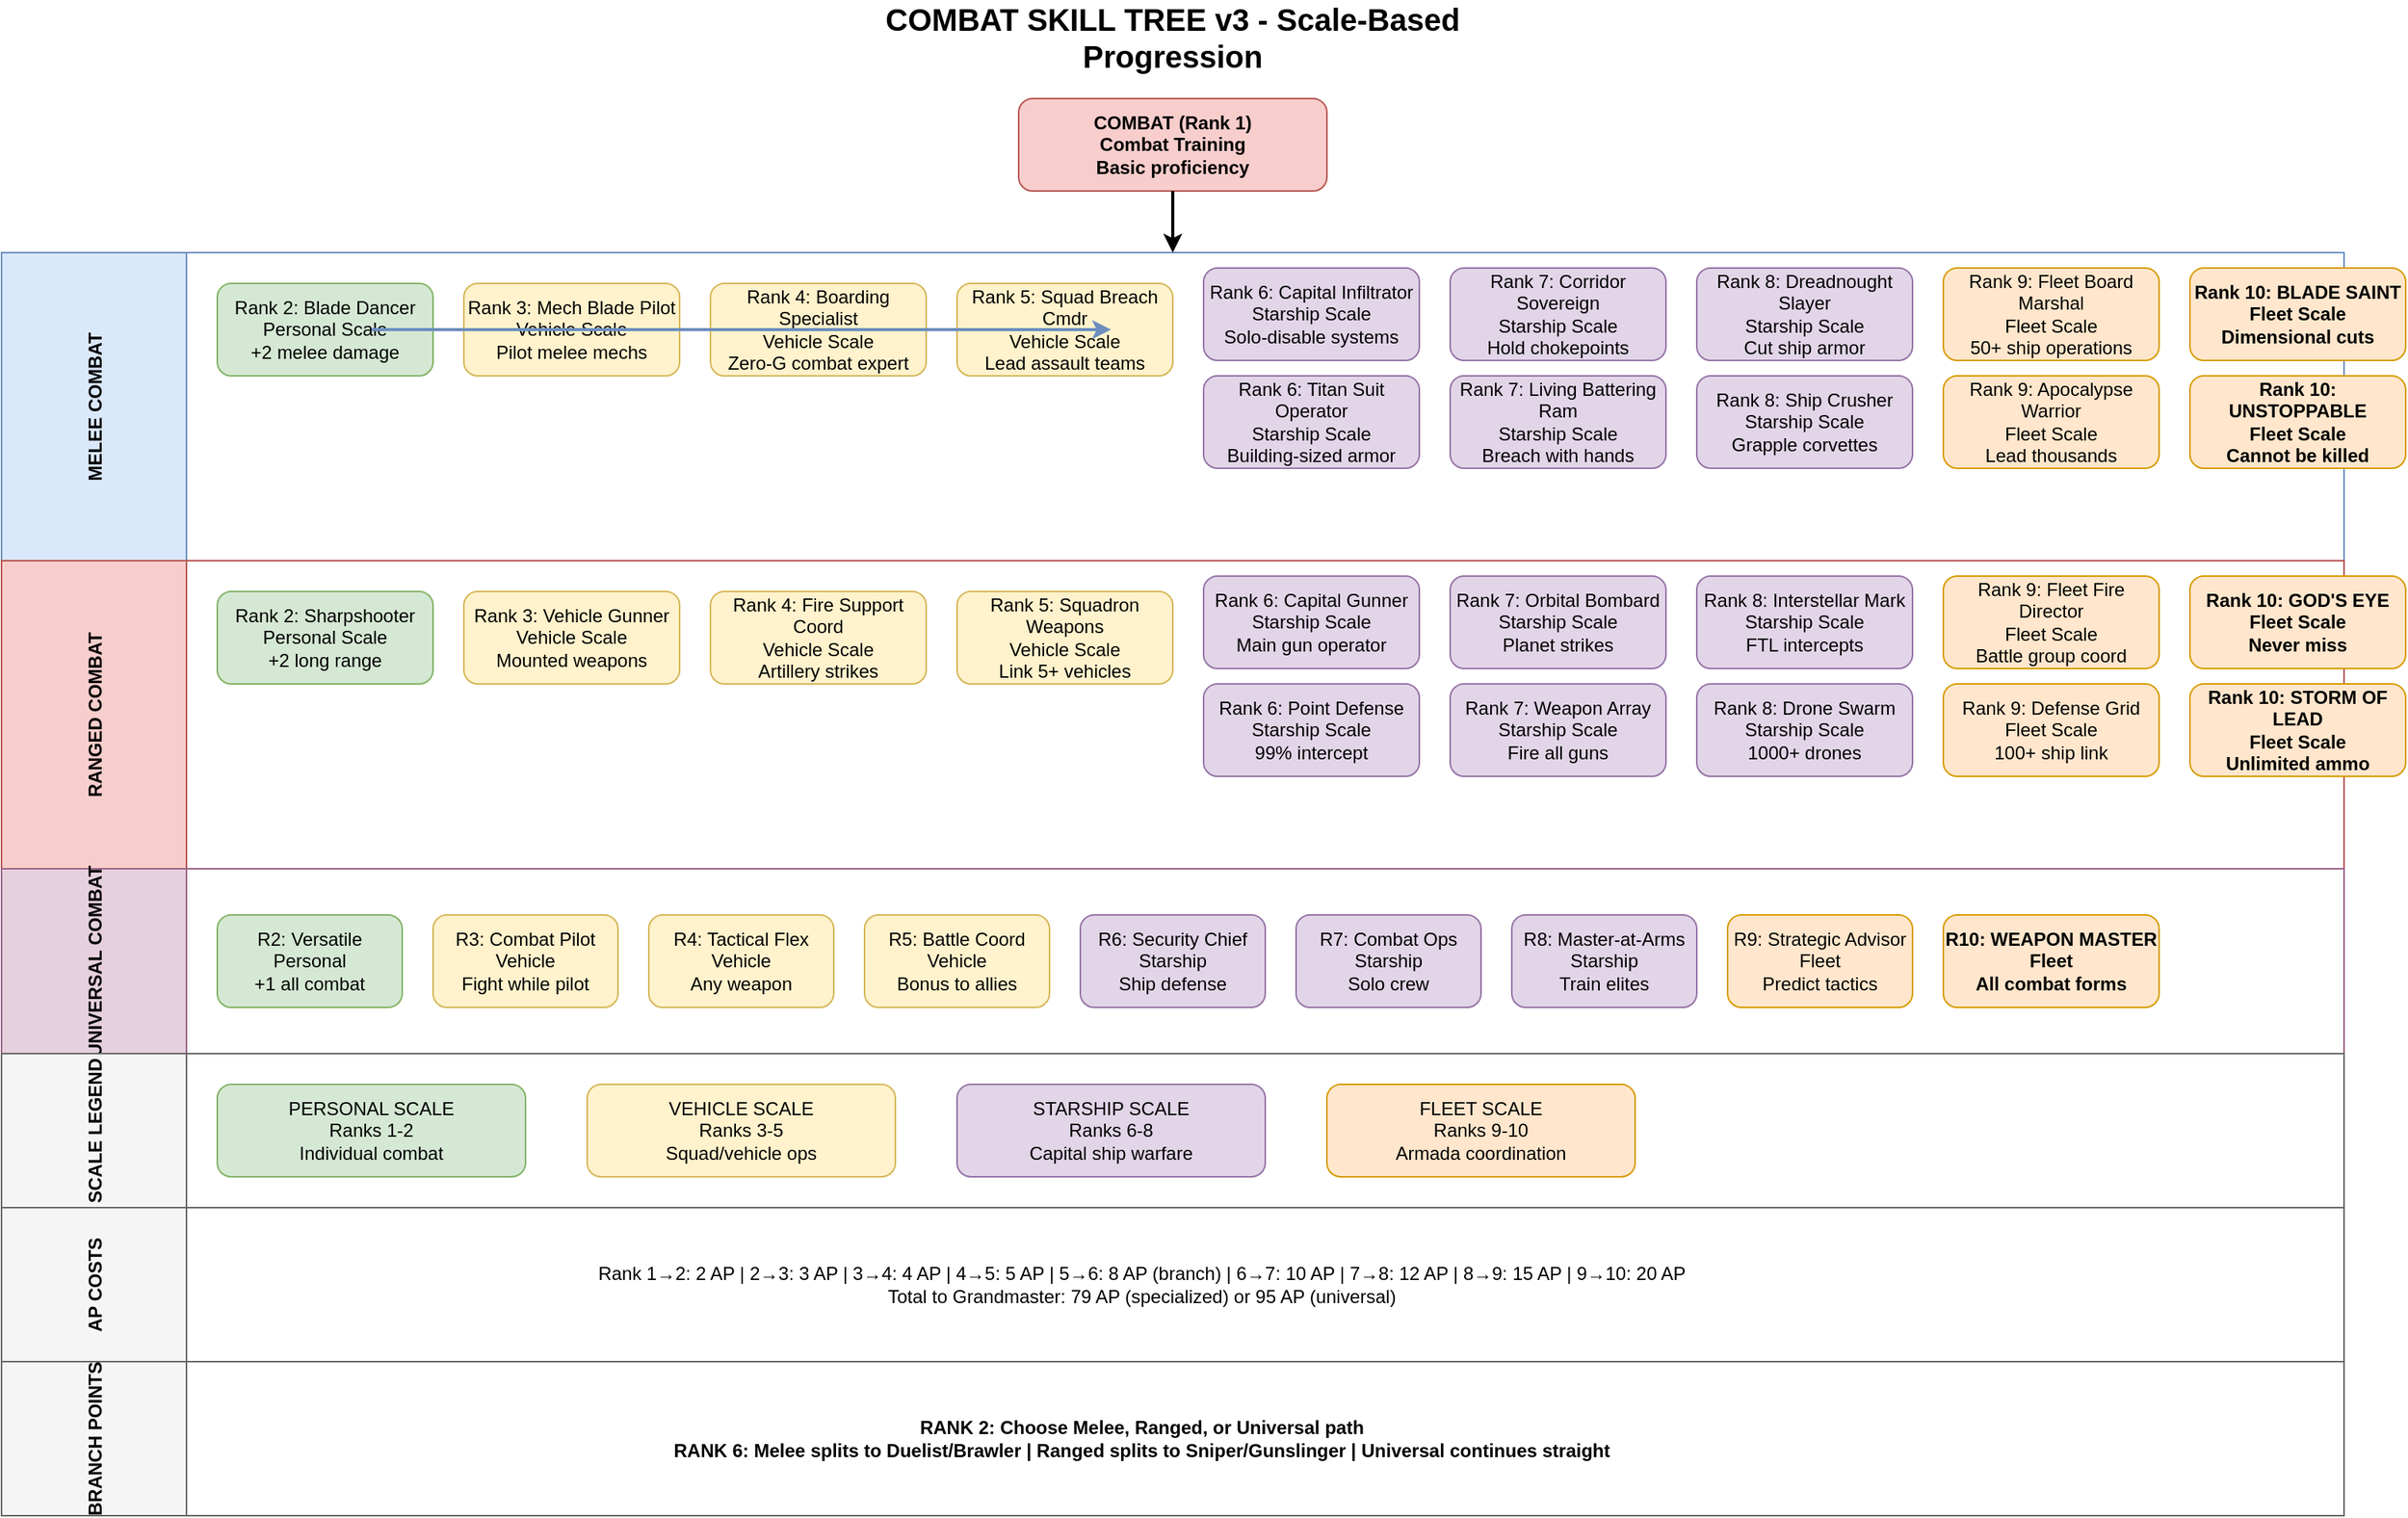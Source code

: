 <?xml version="1.0" encoding="UTF-8"?>
<mxfile version="21.0.0" type="device">
  <diagram name="Combat Skill Tree v3" id="combat-skill-tree-v3">
    <mxGraphModel dx="2000" dy="1100" grid="1" gridSize="10" guides="1" tooltips="1" connect="1" arrows="1" fold="1" page="1" pageScale="1" pageWidth="1600" pageHeight="1100" math="0" shadow="0">
      <root>
        <mxCell id="0" />
        <mxCell id="1" parent="0" />
        
        <!-- Title -->
        <mxCell id="title" value="COMBAT SKILL TREE v3 - Scale-Based Progression" style="text;html=1;strokeColor=none;fillColor=none;align=center;verticalAlign=middle;whiteSpace=wrap;rounded=0;fontSize=20;fontStyle=1" parent="1" vertex="1">
          <mxGeometry x="600" y="20" width="400" height="40" as="geometry" />
        </mxCell>
        
        <!-- Base Skill -->
        <mxCell id="base-skill" value="COMBAT (Rank 1)&#xa;Combat Training&#xa;Basic proficiency" style="rounded=1;whiteSpace=wrap;html=1;fillColor=#f8cecc;strokeColor=#b85450;fontSize=12;fontStyle=1" parent="1" vertex="1">
          <mxGeometry x="700" y="80" width="200" height="60" as="geometry" />
        </mxCell>
        
        <!-- Swimlane Container -->
        <mxCell id="swimlane-container" value="" style="swimlane;childLayout=stackLayout;resizeParent=1;resizeParentMax=0;horizontal=0;startSize=0;horizontalStack=0;" parent="1" vertex="1">
          <mxGeometry x="40" y="180" width="1520" height="820" as="geometry" />
        </mxCell>
        
        <!-- Melee Path Swimlane -->
        <mxCell id="melee-path" value="MELEE COMBAT" style="swimlane;startSize=120;horizontal=0;fillColor=#dae8fc;strokeColor=#6c8ebf;" parent="swimlane-container" vertex="1">
          <mxGeometry x="0" y="0" width="1520" height="200" as="geometry" />
        </mxCell>
        
        <!-- Melee Ranks 2-5 -->
        <mxCell id="melee-r2" value="Rank 2: Blade Dancer&#xa;Personal Scale&#xa;+2 melee damage" style="rounded=1;whiteSpace=wrap;html=1;fillColor=#d5e8d4;strokeColor=#82b366;" parent="melee-path" vertex="1">
          <mxGeometry x="140" y="20" width="140" height="60" as="geometry" />
        </mxCell>
        
        <mxCell id="melee-r3" value="Rank 3: Mech Blade Pilot&#xa;Vehicle Scale&#xa;Pilot melee mechs" style="rounded=1;whiteSpace=wrap;html=1;fillColor=#fff2cc;strokeColor=#d6b656;" parent="melee-path" vertex="1">
          <mxGeometry x="300" y="20" width="140" height="60" as="geometry" />
        </mxCell>
        
        <mxCell id="melee-r4" value="Rank 4: Boarding Specialist&#xa;Vehicle Scale&#xa;Zero-G combat expert" style="rounded=1;whiteSpace=wrap;html=1;fillColor=#fff2cc;strokeColor=#d6b656;" parent="melee-path" vertex="1">
          <mxGeometry x="460" y="20" width="140" height="60" as="geometry" />
        </mxCell>
        
        <mxCell id="melee-r5" value="Rank 5: Squad Breach Cmdr&#xa;Vehicle Scale&#xa;Lead assault teams" style="rounded=1;whiteSpace=wrap;html=1;fillColor=#fff2cc;strokeColor=#d6b656;" parent="melee-path" vertex="1">
          <mxGeometry x="620" y="20" width="140" height="60" as="geometry" />
        </mxCell>
        
        <!-- Duelist Sub-path -->
        <mxCell id="duelist-r6" value="Rank 6: Capital Infiltrator&#xa;Starship Scale&#xa;Solo-disable systems" style="rounded=1;whiteSpace=wrap;html=1;fillColor=#e1d5e7;strokeColor=#9673a6;" parent="melee-path" vertex="1">
          <mxGeometry x="780" y="10" width="140" height="60" as="geometry" />
        </mxCell>
        
        <mxCell id="duelist-r7" value="Rank 7: Corridor Sovereign&#xa;Starship Scale&#xa;Hold chokepoints" style="rounded=1;whiteSpace=wrap;html=1;fillColor=#e1d5e7;strokeColor=#9673a6;" parent="melee-path" vertex="1">
          <mxGeometry x="940" y="10" width="140" height="60" as="geometry" />
        </mxCell>
        
        <mxCell id="duelist-r8" value="Rank 8: Dreadnought Slayer&#xa;Starship Scale&#xa;Cut ship armor" style="rounded=1;whiteSpace=wrap;html=1;fillColor=#e1d5e7;strokeColor=#9673a6;" parent="melee-path" vertex="1">
          <mxGeometry x="1100" y="10" width="140" height="60" as="geometry" />
        </mxCell>
        
        <mxCell id="duelist-r9" value="Rank 9: Fleet Board Marshal&#xa;Fleet Scale&#xa;50+ ship operations" style="rounded=1;whiteSpace=wrap;html=1;fillColor=#ffe6cc;strokeColor=#d79b00;" parent="melee-path" vertex="1">
          <mxGeometry x="1260" y="10" width="140" height="60" as="geometry" />
        </mxCell>
        
        <mxCell id="duelist-r10" value="Rank 10: BLADE SAINT&#xa;Fleet Scale&#xa;Dimensional cuts" style="rounded=1;whiteSpace=wrap;html=1;fillColor=#ffe6cc;strokeColor=#d79b00;fontStyle=1" parent="melee-path" vertex="1">
          <mxGeometry x="1420" y="10" width="140" height="60" as="geometry" />
        </mxCell>
        
        <!-- Brawler Sub-path -->
        <mxCell id="brawler-r6" value="Rank 6: Titan Suit Operator&#xa;Starship Scale&#xa;Building-sized armor" style="rounded=1;whiteSpace=wrap;html=1;fillColor=#e1d5e7;strokeColor=#9673a6;" parent="melee-path" vertex="1">
          <mxGeometry x="780" y="80" width="140" height="60" as="geometry" />
        </mxCell>
        
        <mxCell id="brawler-r7" value="Rank 7: Living Battering Ram&#xa;Starship Scale&#xa;Breach with hands" style="rounded=1;whiteSpace=wrap;html=1;fillColor=#e1d5e7;strokeColor=#9673a6;" parent="melee-path" vertex="1">
          <mxGeometry x="940" y="80" width="140" height="60" as="geometry" />
        </mxCell>
        
        <mxCell id="brawler-r8" value="Rank 8: Ship Crusher&#xa;Starship Scale&#xa;Grapple corvettes" style="rounded=1;whiteSpace=wrap;html=1;fillColor=#e1d5e7;strokeColor=#9673a6;" parent="melee-path" vertex="1">
          <mxGeometry x="1100" y="80" width="140" height="60" as="geometry" />
        </mxCell>
        
        <mxCell id="brawler-r9" value="Rank 9: Apocalypse Warrior&#xa;Fleet Scale&#xa;Lead thousands" style="rounded=1;whiteSpace=wrap;html=1;fillColor=#ffe6cc;strokeColor=#d79b00;" parent="melee-path" vertex="1">
          <mxGeometry x="1260" y="80" width="140" height="60" as="geometry" />
        </mxCell>
        
        <mxCell id="brawler-r10" value="Rank 10: UNSTOPPABLE&#xa;Fleet Scale&#xa;Cannot be killed" style="rounded=1;whiteSpace=wrap;html=1;fillColor=#ffe6cc;strokeColor=#d79b00;fontStyle=1" parent="melee-path" vertex="1">
          <mxGeometry x="1420" y="80" width="140" height="60" as="geometry" />
        </mxCell>
        
        <!-- Ranged Path Swimlane -->
        <mxCell id="ranged-path" value="RANGED COMBAT" style="swimlane;startSize=120;horizontal=0;fillColor=#f8cecc;strokeColor=#b85450;" parent="swimlane-container" vertex="1">
          <mxGeometry x="0" y="200" width="1520" height="200" as="geometry" />
        </mxCell>
        
        <!-- Ranged Ranks 2-5 -->
        <mxCell id="ranged-r2" value="Rank 2: Sharpshooter&#xa;Personal Scale&#xa;+2 long range" style="rounded=1;whiteSpace=wrap;html=1;fillColor=#d5e8d4;strokeColor=#82b366;" parent="ranged-path" vertex="1">
          <mxGeometry x="140" y="20" width="140" height="60" as="geometry" />
        </mxCell>
        
        <mxCell id="ranged-r3" value="Rank 3: Vehicle Gunner&#xa;Vehicle Scale&#xa;Mounted weapons" style="rounded=1;whiteSpace=wrap;html=1;fillColor=#fff2cc;strokeColor=#d6b656;" parent="ranged-path" vertex="1">
          <mxGeometry x="300" y="20" width="140" height="60" as="geometry" />
        </mxCell>
        
        <mxCell id="ranged-r4" value="Rank 4: Fire Support Coord&#xa;Vehicle Scale&#xa;Artillery strikes" style="rounded=1;whiteSpace=wrap;html=1;fillColor=#fff2cc;strokeColor=#d6b656;" parent="ranged-path" vertex="1">
          <mxGeometry x="460" y="20" width="140" height="60" as="geometry" />
        </mxCell>
        
        <mxCell id="ranged-r5" value="Rank 5: Squadron Weapons&#xa;Vehicle Scale&#xa;Link 5+ vehicles" style="rounded=1;whiteSpace=wrap;html=1;fillColor=#fff2cc;strokeColor=#d6b656;" parent="ranged-path" vertex="1">
          <mxGeometry x="620" y="20" width="140" height="60" as="geometry" />
        </mxCell>
        
        <!-- Sniper Sub-path -->
        <mxCell id="sniper-r6" value="Rank 6: Capital Gunner&#xa;Starship Scale&#xa;Main gun operator" style="rounded=1;whiteSpace=wrap;html=1;fillColor=#e1d5e7;strokeColor=#9673a6;" parent="ranged-path" vertex="1">
          <mxGeometry x="780" y="10" width="140" height="60" as="geometry" />
        </mxCell>
        
        <mxCell id="sniper-r7" value="Rank 7: Orbital Bombard&#xa;Starship Scale&#xa;Planet strikes" style="rounded=1;whiteSpace=wrap;html=1;fillColor=#e1d5e7;strokeColor=#9673a6;" parent="ranged-path" vertex="1">
          <mxGeometry x="940" y="10" width="140" height="60" as="geometry" />
        </mxCell>
        
        <mxCell id="sniper-r8" value="Rank 8: Interstellar Mark&#xa;Starship Scale&#xa;FTL intercepts" style="rounded=1;whiteSpace=wrap;html=1;fillColor=#e1d5e7;strokeColor=#9673a6;" parent="ranged-path" vertex="1">
          <mxGeometry x="1100" y="10" width="140" height="60" as="geometry" />
        </mxCell>
        
        <mxCell id="sniper-r9" value="Rank 9: Fleet Fire Director&#xa;Fleet Scale&#xa;Battle group coord" style="rounded=1;whiteSpace=wrap;html=1;fillColor=#ffe6cc;strokeColor=#d79b00;" parent="ranged-path" vertex="1">
          <mxGeometry x="1260" y="10" width="140" height="60" as="geometry" />
        </mxCell>
        
        <mxCell id="sniper-r10" value="Rank 10: GOD'S EYE&#xa;Fleet Scale&#xa;Never miss" style="rounded=1;whiteSpace=wrap;html=1;fillColor=#ffe6cc;strokeColor=#d79b00;fontStyle=1" parent="ranged-path" vertex="1">
          <mxGeometry x="1420" y="10" width="140" height="60" as="geometry" />
        </mxCell>
        
        <!-- Gunslinger Sub-path -->
        <mxCell id="gunslinger-r6" value="Rank 6: Point Defense&#xa;Starship Scale&#xa;99% intercept" style="rounded=1;whiteSpace=wrap;html=1;fillColor=#e1d5e7;strokeColor=#9673a6;" parent="ranged-path" vertex="1">
          <mxGeometry x="780" y="80" width="140" height="60" as="geometry" />
        </mxCell>
        
        <mxCell id="gunslinger-r7" value="Rank 7: Weapon Array&#xa;Starship Scale&#xa;Fire all guns" style="rounded=1;whiteSpace=wrap;html=1;fillColor=#e1d5e7;strokeColor=#9673a6;" parent="ranged-path" vertex="1">
          <mxGeometry x="940" y="80" width="140" height="60" as="geometry" />
        </mxCell>
        
        <mxCell id="gunslinger-r8" value="Rank 8: Drone Swarm&#xa;Starship Scale&#xa;1000+ drones" style="rounded=1;whiteSpace=wrap;html=1;fillColor=#e1d5e7;strokeColor=#9673a6;" parent="ranged-path" vertex="1">
          <mxGeometry x="1100" y="80" width="140" height="60" as="geometry" />
        </mxCell>
        
        <mxCell id="gunslinger-r9" value="Rank 9: Defense Grid&#xa;Fleet Scale&#xa;100+ ship link" style="rounded=1;whiteSpace=wrap;html=1;fillColor=#ffe6cc;strokeColor=#d79b00;" parent="ranged-path" vertex="1">
          <mxGeometry x="1260" y="80" width="140" height="60" as="geometry" />
        </mxCell>
        
        <mxCell id="gunslinger-r10" value="Rank 10: STORM OF LEAD&#xa;Fleet Scale&#xa;Unlimited ammo" style="rounded=1;whiteSpace=wrap;html=1;fillColor=#ffe6cc;strokeColor=#d79b00;fontStyle=1" parent="ranged-path" vertex="1">
          <mxGeometry x="1420" y="80" width="140" height="60" as="geometry" />
        </mxCell>
        
        <!-- Universal Path Swimlane -->
        <mxCell id="universal-path" value="UNIVERSAL COMBAT" style="swimlane;startSize=120;horizontal=0;fillColor=#e6d0de;strokeColor=#996185;" parent="swimlane-container" vertex="1">
          <mxGeometry x="0" y="400" width="1520" height="120" as="geometry" />
        </mxCell>
        
        <!-- Universal Ranks -->
        <mxCell id="universal-r2" value="R2: Versatile&#xa;Personal&#xa;+1 all combat" style="rounded=1;whiteSpace=wrap;html=1;fillColor=#d5e8d4;strokeColor=#82b366;" parent="universal-path" vertex="1">
          <mxGeometry x="140" y="30" width="120" height="60" as="geometry" />
        </mxCell>
        
        <mxCell id="universal-r3" value="R3: Combat Pilot&#xa;Vehicle&#xa;Fight while pilot" style="rounded=1;whiteSpace=wrap;html=1;fillColor=#fff2cc;strokeColor=#d6b656;" parent="universal-path" vertex="1">
          <mxGeometry x="280" y="30" width="120" height="60" as="geometry" />
        </mxCell>
        
        <mxCell id="universal-r4" value="R4: Tactical Flex&#xa;Vehicle&#xa;Any weapon" style="rounded=1;whiteSpace=wrap;html=1;fillColor=#fff2cc;strokeColor=#d6b656;" parent="universal-path" vertex="1">
          <mxGeometry x="420" y="30" width="120" height="60" as="geometry" />
        </mxCell>
        
        <mxCell id="universal-r5" value="R5: Battle Coord&#xa;Vehicle&#xa;Bonus to allies" style="rounded=1;whiteSpace=wrap;html=1;fillColor=#fff2cc;strokeColor=#d6b656;" parent="universal-path" vertex="1">
          <mxGeometry x="560" y="30" width="120" height="60" as="geometry" />
        </mxCell>
        
        <mxCell id="universal-r6" value="R6: Security Chief&#xa;Starship&#xa;Ship defense" style="rounded=1;whiteSpace=wrap;html=1;fillColor=#e1d5e7;strokeColor=#9673a6;" parent="universal-path" vertex="1">
          <mxGeometry x="700" y="30" width="120" height="60" as="geometry" />
        </mxCell>
        
        <mxCell id="universal-r7" value="R7: Combat Ops&#xa;Starship&#xa;Solo crew" style="rounded=1;whiteSpace=wrap;html=1;fillColor=#e1d5e7;strokeColor=#9673a6;" parent="universal-path" vertex="1">
          <mxGeometry x="840" y="30" width="120" height="60" as="geometry" />
        </mxCell>
        
        <mxCell id="universal-r8" value="R8: Master-at-Arms&#xa;Starship&#xa;Train elites" style="rounded=1;whiteSpace=wrap;html=1;fillColor=#e1d5e7;strokeColor=#9673a6;" parent="universal-path" vertex="1">
          <mxGeometry x="980" y="30" width="120" height="60" as="geometry" />
        </mxCell>
        
        <mxCell id="universal-r9" value="R9: Strategic Advisor&#xa;Fleet&#xa;Predict tactics" style="rounded=1;whiteSpace=wrap;html=1;fillColor=#ffe6cc;strokeColor=#d79b00;" parent="universal-path" vertex="1">
          <mxGeometry x="1120" y="30" width="120" height="60" as="geometry" />
        </mxCell>
        
        <mxCell id="universal-r10" value="R10: WEAPON MASTER&#xa;Fleet&#xa;All combat forms" style="rounded=1;whiteSpace=wrap;html=1;fillColor=#ffe6cc;strokeColor=#d79b00;fontStyle=1" parent="universal-path" vertex="1">
          <mxGeometry x="1260" y="30" width="140" height="60" as="geometry" />
        </mxCell>
        
        <!-- Scale Legend -->
        <mxCell id="scale-legend" value="SCALE LEGEND" style="swimlane;startSize=120;horizontal=0;fillColor=#f5f5f5;strokeColor=#666666;" parent="swimlane-container" vertex="1">
          <mxGeometry x="0" y="520" width="1520" height="100" as="geometry" />
        </mxCell>
        
        <mxCell id="personal-scale" value="PERSONAL SCALE&#xa;Ranks 1-2&#xa;Individual combat" style="rounded=1;whiteSpace=wrap;html=1;fillColor=#d5e8d4;strokeColor=#82b366;" parent="scale-legend" vertex="1">
          <mxGeometry x="140" y="20" width="200" height="60" as="geometry" />
        </mxCell>
        
        <mxCell id="vehicle-scale" value="VEHICLE SCALE&#xa;Ranks 3-5&#xa;Squad/vehicle ops" style="rounded=1;whiteSpace=wrap;html=1;fillColor=#fff2cc;strokeColor=#d6b656;" parent="scale-legend" vertex="1">
          <mxGeometry x="380" y="20" width="200" height="60" as="geometry" />
        </mxCell>
        
        <mxCell id="starship-scale" value="STARSHIP SCALE&#xa;Ranks 6-8&#xa;Capital ship warfare" style="rounded=1;whiteSpace=wrap;html=1;fillColor=#e1d5e7;strokeColor=#9673a6;" parent="scale-legend" vertex="1">
          <mxGeometry x="620" y="20" width="200" height="60" as="geometry" />
        </mxCell>
        
        <mxCell id="fleet-scale" value="FLEET SCALE&#xa;Ranks 9-10&#xa;Armada coordination" style="rounded=1;whiteSpace=wrap;html=1;fillColor=#ffe6cc;strokeColor=#d79b00;" parent="scale-legend" vertex="1">
          <mxGeometry x="860" y="20" width="200" height="60" as="geometry" />
        </mxCell>
        
        <!-- AP Cost Legend -->
        <mxCell id="cost-legend" value="AP COSTS" style="swimlane;startSize=120;horizontal=0;fillColor=#f5f5f5;strokeColor=#666666;" parent="swimlane-container" vertex="1">
          <mxGeometry x="0" y="620" width="1520" height="100" as="geometry" />
        </mxCell>
        
        <mxCell id="cost-note" value="Rank 1→2: 2 AP | 2→3: 3 AP | 3→4: 4 AP | 4→5: 5 AP | 5→6: 8 AP (branch) | 6→7: 10 AP | 7→8: 12 AP | 8→9: 15 AP | 9→10: 20 AP&#xa;Total to Grandmaster: 79 AP (specialized) or 95 AP (universal)" style="text;html=1;strokeColor=none;fillColor=none;align=center;verticalAlign=middle;whiteSpace=wrap;rounded=0;fontSize=12;" parent="cost-legend" vertex="1">
          <mxGeometry x="140" y="20" width="1200" height="60" as="geometry" />
        </mxCell>
        
        <!-- Branch Labels -->
        <mxCell id="branch-label" value="BRANCH POINTS" style="swimlane;startSize=120;horizontal=0;fillColor=#f5f5f5;strokeColor=#666666;" parent="swimlane-container" vertex="1">
          <mxGeometry x="0" y="720" width="1520" height="100" as="geometry" />
        </mxCell>
        
        <mxCell id="branch-note" value="RANK 2: Choose Melee, Ranged, or Universal path&#xa;RANK 6: Melee splits to Duelist/Brawler | Ranged splits to Sniper/Gunslinger | Universal continues straight" style="text;html=1;strokeColor=none;fillColor=none;align=center;verticalAlign=middle;whiteSpace=wrap;rounded=0;fontSize=12;fontStyle=1" parent="branch-label" vertex="1">
          <mxGeometry x="140" y="20" width="1200" height="60" as="geometry" />
        </mxCell>
        
        <!-- Arrows -->
        <mxCell id="arrow-base-to-paths" style="edgeStyle=orthogonalEdgeStyle;rounded=0;orthogonalLoop=1;jettySize=auto;html=1;exitX=0.5;exitY=1;exitDx=0;exitDy=0;strokeWidth=2;" parent="1" source="base-skill" edge="1">
          <mxGeometry relative="1" as="geometry">
            <mxPoint x="800" y="180" as="targetPoint" />
          </mxGeometry>
        </mxCell>
        
        <!-- Progression arrows within paths -->
        <mxCell id="melee-progression" style="edgeStyle=orthogonalEdgeStyle;rounded=0;orthogonalLoop=1;jettySize=auto;html=1;strokeWidth=2;strokeColor=#6c8ebf;" parent="1" edge="1">
          <mxGeometry relative="1" as="geometry">
            <mxPoint x="280" y="230" as="sourcePoint" />
            <mxPoint x="760" y="230" as="targetPoint" />
            <Array as="points">
              <mxPoint x="520" y="230" />
            </Array>
          </mxGeometry>
        </mxCell>
        
      </root>
    </mxGraphModel>
  </diagram>
</mxfile>